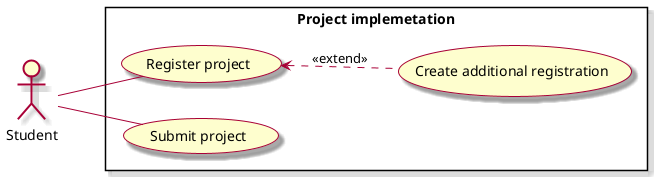 @startuml UC Project Implementation
skin rose
left to right direction
  actor Student as s
rectangle "Project implemetation" {
  usecase "Register project" as AssignToProject
  usecase "Create additional registration" as CreateAdditionalAssign
  usecase "Submit project" as SubmitProject
}
s -- AssignToProject
s -- SubmitProject
AssignToProject <.. CreateAdditionalAssign : <<extend>>
@enduml